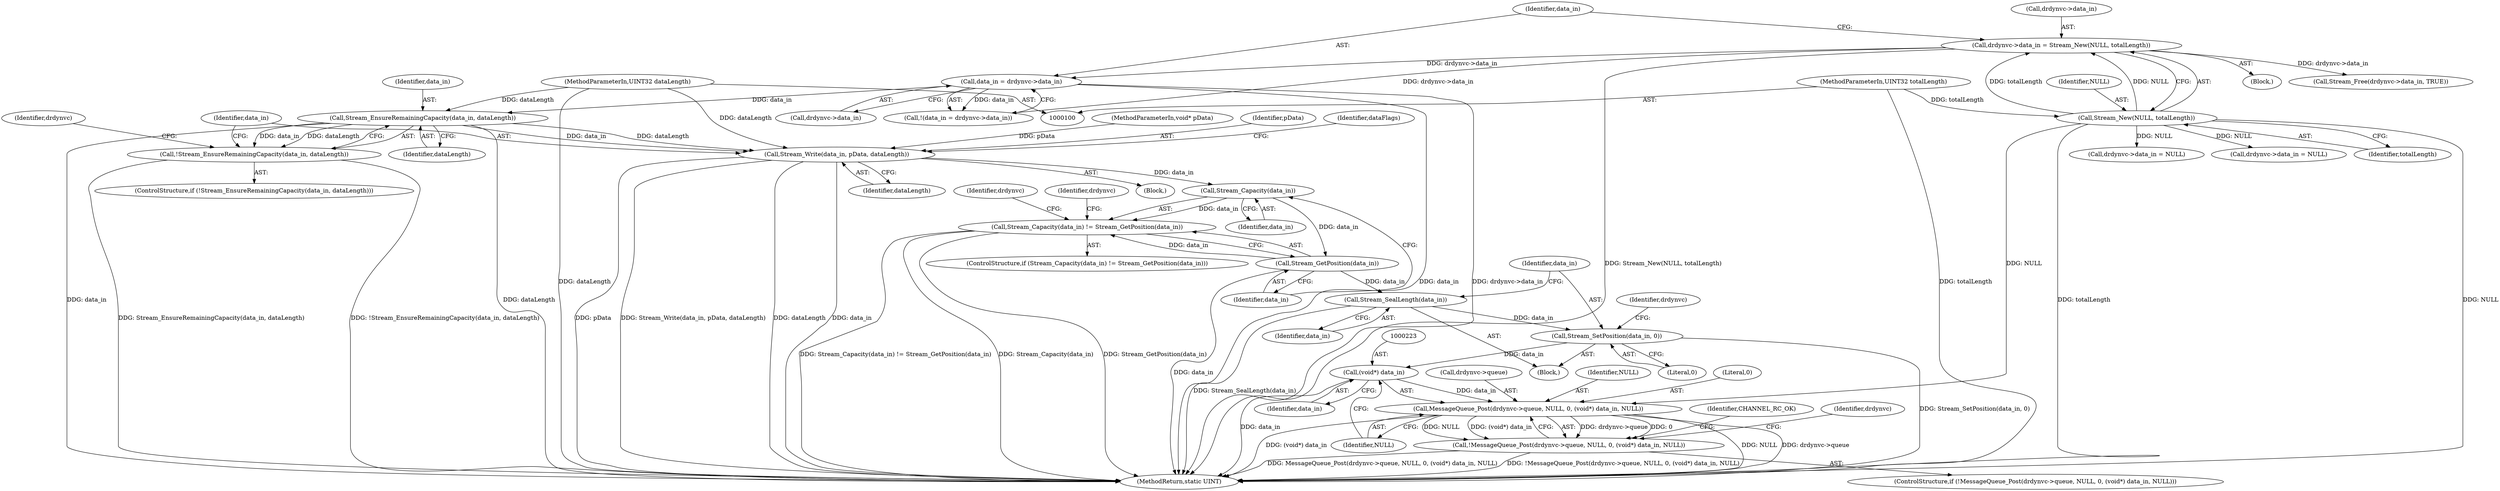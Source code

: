 digraph "0_FreeRDP_baee520e3dd9be6511c45a14c5f5e77784de1471_5@API" {
"1000158" [label="(Call,Stream_EnsureRemainingCapacity(data_in, dataLength))"];
"1000142" [label="(Call,data_in = drdynvc->data_in)"];
"1000133" [label="(Call,drdynvc->data_in = Stream_New(NULL, totalLength))"];
"1000137" [label="(Call,Stream_New(NULL, totalLength))"];
"1000104" [label="(MethodParameterIn,UINT32 totalLength)"];
"1000103" [label="(MethodParameterIn,UINT32 dataLength)"];
"1000157" [label="(Call,!Stream_EnsureRemainingCapacity(data_in, dataLength))"];
"1000180" [label="(Call,Stream_Write(data_in, pData, dataLength))"];
"1000191" [label="(Call,Stream_Capacity(data_in))"];
"1000190" [label="(Call,Stream_Capacity(data_in) != Stream_GetPosition(data_in))"];
"1000193" [label="(Call,Stream_GetPosition(data_in))"];
"1000209" [label="(Call,Stream_SealLength(data_in))"];
"1000211" [label="(Call,Stream_SetPosition(data_in, 0))"];
"1000222" [label="(Call,(void*) data_in)"];
"1000216" [label="(Call,MessageQueue_Post(drdynvc->queue, NULL, 0, (void*) data_in, NULL))"];
"1000215" [label="(Call,!MessageQueue_Post(drdynvc->queue, NULL, 0, (void*) data_in, NULL))"];
"1000189" [label="(ControlStructure,if (Stream_Capacity(data_in) != Stream_GetPosition(data_in)))"];
"1000206" [label="(Identifier,drdynvc)"];
"1000142" [label="(Call,data_in = drdynvc->data_in)"];
"1000138" [label="(Identifier,NULL)"];
"1000102" [label="(MethodParameterIn,void* pData)"];
"1000220" [label="(Identifier,NULL)"];
"1000204" [label="(Call,drdynvc->data_in = NULL)"];
"1000106" [label="(Block,)"];
"1000182" [label="(Identifier,pData)"];
"1000221" [label="(Literal,0)"];
"1000157" [label="(Call,!Stream_EnsureRemainingCapacity(data_in, dataLength))"];
"1000237" [label="(MethodReturn,static UINT)"];
"1000180" [label="(Call,Stream_Write(data_in, pData, dataLength))"];
"1000144" [label="(Call,drdynvc->data_in)"];
"1000194" [label="(Identifier,data_in)"];
"1000225" [label="(Identifier,NULL)"];
"1000212" [label="(Identifier,data_in)"];
"1000236" [label="(Identifier,CHANNEL_RC_OK)"];
"1000133" [label="(Call,drdynvc->data_in = Stream_New(NULL, totalLength))"];
"1000213" [label="(Literal,0)"];
"1000141" [label="(Call,!(data_in = drdynvc->data_in))"];
"1000193" [label="(Call,Stream_GetPosition(data_in))"];
"1000173" [label="(Call,drdynvc->data_in = NULL)"];
"1000123" [label="(Block,)"];
"1000191" [label="(Call,Stream_Capacity(data_in))"];
"1000190" [label="(Call,Stream_Capacity(data_in) != Stream_GetPosition(data_in))"];
"1000186" [label="(Identifier,dataFlags)"];
"1000137" [label="(Call,Stream_New(NULL, totalLength))"];
"1000168" [label="(Call,Stream_Free(drdynvc->data_in, TRUE))"];
"1000156" [label="(ControlStructure,if (!Stream_EnsureRemainingCapacity(data_in, dataLength)))"];
"1000211" [label="(Call,Stream_SetPosition(data_in, 0))"];
"1000216" [label="(Call,MessageQueue_Post(drdynvc->queue, NULL, 0, (void*) data_in, NULL))"];
"1000159" [label="(Identifier,data_in)"];
"1000224" [label="(Identifier,data_in)"];
"1000198" [label="(Identifier,drdynvc)"];
"1000222" [label="(Call,(void*) data_in)"];
"1000192" [label="(Identifier,data_in)"];
"1000183" [label="(Identifier,dataLength)"];
"1000158" [label="(Call,Stream_EnsureRemainingCapacity(data_in, dataLength))"];
"1000210" [label="(Identifier,data_in)"];
"1000217" [label="(Call,drdynvc->queue)"];
"1000218" [label="(Identifier,drdynvc)"];
"1000214" [label="(ControlStructure,if (!MessageQueue_Post(drdynvc->queue, NULL, 0, (void*) data_in, NULL)))"];
"1000181" [label="(Identifier,data_in)"];
"1000134" [label="(Call,drdynvc->data_in)"];
"1000209" [label="(Call,Stream_SealLength(data_in))"];
"1000139" [label="(Identifier,totalLength)"];
"1000103" [label="(MethodParameterIn,UINT32 dataLength)"];
"1000160" [label="(Identifier,dataLength)"];
"1000143" [label="(Identifier,data_in)"];
"1000164" [label="(Identifier,drdynvc)"];
"1000104" [label="(MethodParameterIn,UINT32 totalLength)"];
"1000215" [label="(Call,!MessageQueue_Post(drdynvc->queue, NULL, 0, (void*) data_in, NULL))"];
"1000229" [label="(Identifier,drdynvc)"];
"1000188" [label="(Block,)"];
"1000158" -> "1000157"  [label="AST: "];
"1000158" -> "1000160"  [label="CFG: "];
"1000159" -> "1000158"  [label="AST: "];
"1000160" -> "1000158"  [label="AST: "];
"1000157" -> "1000158"  [label="CFG: "];
"1000158" -> "1000237"  [label="DDG: data_in"];
"1000158" -> "1000237"  [label="DDG: dataLength"];
"1000158" -> "1000157"  [label="DDG: data_in"];
"1000158" -> "1000157"  [label="DDG: dataLength"];
"1000142" -> "1000158"  [label="DDG: data_in"];
"1000103" -> "1000158"  [label="DDG: dataLength"];
"1000158" -> "1000180"  [label="DDG: data_in"];
"1000158" -> "1000180"  [label="DDG: dataLength"];
"1000142" -> "1000141"  [label="AST: "];
"1000142" -> "1000144"  [label="CFG: "];
"1000143" -> "1000142"  [label="AST: "];
"1000144" -> "1000142"  [label="AST: "];
"1000141" -> "1000142"  [label="CFG: "];
"1000142" -> "1000237"  [label="DDG: drdynvc->data_in"];
"1000142" -> "1000237"  [label="DDG: data_in"];
"1000142" -> "1000141"  [label="DDG: data_in"];
"1000133" -> "1000142"  [label="DDG: drdynvc->data_in"];
"1000133" -> "1000123"  [label="AST: "];
"1000133" -> "1000137"  [label="CFG: "];
"1000134" -> "1000133"  [label="AST: "];
"1000137" -> "1000133"  [label="AST: "];
"1000143" -> "1000133"  [label="CFG: "];
"1000133" -> "1000237"  [label="DDG: Stream_New(NULL, totalLength)"];
"1000137" -> "1000133"  [label="DDG: NULL"];
"1000137" -> "1000133"  [label="DDG: totalLength"];
"1000133" -> "1000141"  [label="DDG: drdynvc->data_in"];
"1000133" -> "1000168"  [label="DDG: drdynvc->data_in"];
"1000137" -> "1000139"  [label="CFG: "];
"1000138" -> "1000137"  [label="AST: "];
"1000139" -> "1000137"  [label="AST: "];
"1000137" -> "1000237"  [label="DDG: totalLength"];
"1000137" -> "1000237"  [label="DDG: NULL"];
"1000104" -> "1000137"  [label="DDG: totalLength"];
"1000137" -> "1000173"  [label="DDG: NULL"];
"1000137" -> "1000204"  [label="DDG: NULL"];
"1000137" -> "1000216"  [label="DDG: NULL"];
"1000104" -> "1000100"  [label="AST: "];
"1000104" -> "1000237"  [label="DDG: totalLength"];
"1000103" -> "1000100"  [label="AST: "];
"1000103" -> "1000237"  [label="DDG: dataLength"];
"1000103" -> "1000180"  [label="DDG: dataLength"];
"1000157" -> "1000156"  [label="AST: "];
"1000164" -> "1000157"  [label="CFG: "];
"1000181" -> "1000157"  [label="CFG: "];
"1000157" -> "1000237"  [label="DDG: !Stream_EnsureRemainingCapacity(data_in, dataLength)"];
"1000157" -> "1000237"  [label="DDG: Stream_EnsureRemainingCapacity(data_in, dataLength)"];
"1000180" -> "1000106"  [label="AST: "];
"1000180" -> "1000183"  [label="CFG: "];
"1000181" -> "1000180"  [label="AST: "];
"1000182" -> "1000180"  [label="AST: "];
"1000183" -> "1000180"  [label="AST: "];
"1000186" -> "1000180"  [label="CFG: "];
"1000180" -> "1000237"  [label="DDG: data_in"];
"1000180" -> "1000237"  [label="DDG: pData"];
"1000180" -> "1000237"  [label="DDG: Stream_Write(data_in, pData, dataLength)"];
"1000180" -> "1000237"  [label="DDG: dataLength"];
"1000102" -> "1000180"  [label="DDG: pData"];
"1000180" -> "1000191"  [label="DDG: data_in"];
"1000191" -> "1000190"  [label="AST: "];
"1000191" -> "1000192"  [label="CFG: "];
"1000192" -> "1000191"  [label="AST: "];
"1000194" -> "1000191"  [label="CFG: "];
"1000191" -> "1000190"  [label="DDG: data_in"];
"1000191" -> "1000193"  [label="DDG: data_in"];
"1000190" -> "1000189"  [label="AST: "];
"1000190" -> "1000193"  [label="CFG: "];
"1000193" -> "1000190"  [label="AST: "];
"1000198" -> "1000190"  [label="CFG: "];
"1000206" -> "1000190"  [label="CFG: "];
"1000190" -> "1000237"  [label="DDG: Stream_Capacity(data_in) != Stream_GetPosition(data_in)"];
"1000190" -> "1000237"  [label="DDG: Stream_Capacity(data_in)"];
"1000190" -> "1000237"  [label="DDG: Stream_GetPosition(data_in)"];
"1000193" -> "1000190"  [label="DDG: data_in"];
"1000193" -> "1000194"  [label="CFG: "];
"1000194" -> "1000193"  [label="AST: "];
"1000193" -> "1000237"  [label="DDG: data_in"];
"1000193" -> "1000209"  [label="DDG: data_in"];
"1000209" -> "1000188"  [label="AST: "];
"1000209" -> "1000210"  [label="CFG: "];
"1000210" -> "1000209"  [label="AST: "];
"1000212" -> "1000209"  [label="CFG: "];
"1000209" -> "1000237"  [label="DDG: Stream_SealLength(data_in)"];
"1000209" -> "1000211"  [label="DDG: data_in"];
"1000211" -> "1000188"  [label="AST: "];
"1000211" -> "1000213"  [label="CFG: "];
"1000212" -> "1000211"  [label="AST: "];
"1000213" -> "1000211"  [label="AST: "];
"1000218" -> "1000211"  [label="CFG: "];
"1000211" -> "1000237"  [label="DDG: Stream_SetPosition(data_in, 0)"];
"1000211" -> "1000222"  [label="DDG: data_in"];
"1000222" -> "1000216"  [label="AST: "];
"1000222" -> "1000224"  [label="CFG: "];
"1000223" -> "1000222"  [label="AST: "];
"1000224" -> "1000222"  [label="AST: "];
"1000225" -> "1000222"  [label="CFG: "];
"1000222" -> "1000237"  [label="DDG: data_in"];
"1000222" -> "1000216"  [label="DDG: data_in"];
"1000216" -> "1000215"  [label="AST: "];
"1000216" -> "1000225"  [label="CFG: "];
"1000217" -> "1000216"  [label="AST: "];
"1000220" -> "1000216"  [label="AST: "];
"1000221" -> "1000216"  [label="AST: "];
"1000225" -> "1000216"  [label="AST: "];
"1000215" -> "1000216"  [label="CFG: "];
"1000216" -> "1000237"  [label="DDG: NULL"];
"1000216" -> "1000237"  [label="DDG: drdynvc->queue"];
"1000216" -> "1000237"  [label="DDG: (void*) data_in"];
"1000216" -> "1000215"  [label="DDG: drdynvc->queue"];
"1000216" -> "1000215"  [label="DDG: 0"];
"1000216" -> "1000215"  [label="DDG: NULL"];
"1000216" -> "1000215"  [label="DDG: (void*) data_in"];
"1000215" -> "1000214"  [label="AST: "];
"1000229" -> "1000215"  [label="CFG: "];
"1000236" -> "1000215"  [label="CFG: "];
"1000215" -> "1000237"  [label="DDG: MessageQueue_Post(drdynvc->queue, NULL, 0, (void*) data_in, NULL)"];
"1000215" -> "1000237"  [label="DDG: !MessageQueue_Post(drdynvc->queue, NULL, 0, (void*) data_in, NULL)"];
}
